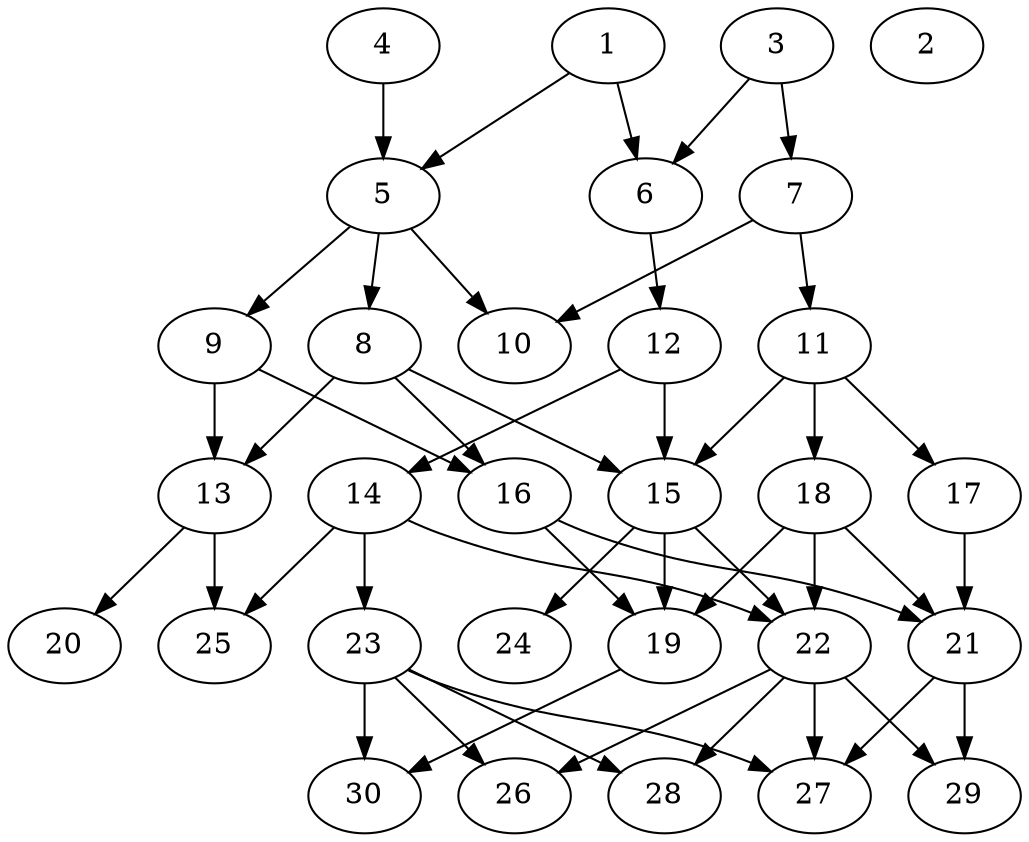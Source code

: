 // DAG automatically generated by daggen at Fri Jul 29 10:40:31 2022
// daggen.exe --dot -n 30 --ccr 0.5 --fat 0.5 --regular 0.5 --density 0.5 -o data\30/random_30_34.gv 
digraph G {
  1 [compute_size="368293445632", trans_size="491009", result_size="9216", ram="48549584",alpha="0.17"]
  1 -> 5 [size ="9216"]
  1 -> 6 [size ="9216"]
  2 [compute_size="140978946048", trans_size="445741", result_size="0", ram="19594064",alpha="0.06"]
  3 [compute_size="782757789696", trans_size="575407", result_size="54272", ram="25560992",alpha="0.05"]
  3 -> 6 [size ="54272"]
  3 -> 7 [size ="54272"]
  4 [compute_size="68719476736", trans_size="245905", result_size="74752", ram="45536816",alpha="0.10"]
  4 -> 5 [size ="74752"]
  5 [compute_size="1276193136221", trans_size="167613", result_size="1024", ram="33846896",alpha="0.00"]
  5 -> 8 [size ="1024"]
  5 -> 9 [size ="1024"]
  5 -> 10 [size ="1024"]
  6 [compute_size="231928233984", trans_size="852288", result_size="13312", ram="45045776",alpha="0.19"]
  6 -> 12 [size ="13312"]
  7 [compute_size="294071685504", trans_size="320104", result_size="13312", ram="50198528",alpha="0.01"]
  7 -> 10 [size ="13312"]
  7 -> 11 [size ="13312"]
  8 [compute_size="22486319104", trans_size="317163", result_size="91136", ram="1523792",alpha="0.00"]
  8 -> 13 [size ="91136"]
  8 -> 15 [size ="91136"]
  8 -> 16 [size ="91136"]
  9 [compute_size="5917235200", trans_size="145938", result_size="1024", ram="46507808",alpha="0.12"]
  9 -> 13 [size ="1024"]
  9 -> 16 [size ="1024"]
  10 [compute_size="97427587830", trans_size="74776", result_size="0", ram="27008768",alpha="0.13"]
  11 [compute_size="25529047040", trans_size="929333", result_size="9216", ram="8100560",alpha="0.16"]
  11 -> 15 [size ="9216"]
  11 -> 17 [size ="9216"]
  11 -> 18 [size ="9216"]
  12 [compute_size="12619481088", trans_size="296160", result_size="91136", ram="21083024",alpha="0.18"]
  12 -> 14 [size ="91136"]
  12 -> 15 [size ="91136"]
  13 [compute_size="8087371776", trans_size="196513", result_size="74752", ram="42989744",alpha="0.08"]
  13 -> 20 [size ="74752"]
  13 -> 25 [size ="74752"]
  14 [compute_size="8589934592", trans_size="213584", result_size="70656", ram="44370992",alpha="0.09"]
  14 -> 22 [size ="70656"]
  14 -> 23 [size ="70656"]
  14 -> 25 [size ="70656"]
  15 [compute_size="175919333376", trans_size="135069", result_size="74752", ram="19245584",alpha="0.07"]
  15 -> 19 [size ="74752"]
  15 -> 22 [size ="74752"]
  15 -> 24 [size ="74752"]
  16 [compute_size="18653331456", trans_size="828471", result_size="13312", ram="26300720",alpha="0.13"]
  16 -> 19 [size ="13312"]
  16 -> 21 [size ="13312"]
  17 [compute_size="8589934592", trans_size="801458", result_size="70656", ram="10215200",alpha="0.14"]
  17 -> 21 [size ="70656"]
  18 [compute_size="231928233984", trans_size="607759", result_size="13312", ram="47985680",alpha="0.05"]
  18 -> 19 [size ="13312"]
  18 -> 21 [size ="13312"]
  18 -> 22 [size ="13312"]
  19 [compute_size="549755813888", trans_size="409521", result_size="91136", ram="50491568",alpha="0.14"]
  19 -> 30 [size ="91136"]
  20 [compute_size="17809670144", trans_size="438548", result_size="0", ram="27468128",alpha="0.12"]
  21 [compute_size="1073741824000", trans_size="376113", result_size="1024", ram="15255488",alpha="0.14"]
  21 -> 27 [size ="1024"]
  21 -> 29 [size ="1024"]
  22 [compute_size="15717892096", trans_size="64962", result_size="91136", ram="48224864",alpha="0.14"]
  22 -> 26 [size ="91136"]
  22 -> 27 [size ="91136"]
  22 -> 28 [size ="91136"]
  22 -> 29 [size ="91136"]
  23 [compute_size="3304423424", trans_size="752481", result_size="74752", ram="46346240",alpha="0.12"]
  23 -> 26 [size ="74752"]
  23 -> 27 [size ="74752"]
  23 -> 28 [size ="74752"]
  23 -> 30 [size ="74752"]
  24 [compute_size="7722934272", trans_size="182415", result_size="0", ram="2442512",alpha="0.12"]
  25 [compute_size="25094221824", trans_size="478062", result_size="0", ram="1964144",alpha="0.02"]
  26 [compute_size="28991029248", trans_size="793913", result_size="0", ram="49480976",alpha="0.14"]
  27 [compute_size="10669123584", trans_size="656383", result_size="0", ram="14328848",alpha="0.04"]
  28 [compute_size="3595917312", trans_size="574607", result_size="0", ram="42017168",alpha="0.09"]
  29 [compute_size="35568211968", trans_size="147920", result_size="0", ram="9339248",alpha="0.18"]
  30 [compute_size="294869535546", trans_size="420966", result_size="0", ram="43081616",alpha="0.19"]
}
